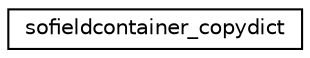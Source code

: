 digraph "Graphical Class Hierarchy"
{
 // LATEX_PDF_SIZE
  edge [fontname="Helvetica",fontsize="10",labelfontname="Helvetica",labelfontsize="10"];
  node [fontname="Helvetica",fontsize="10",shape=record];
  rankdir="LR";
  Node0 [label="sofieldcontainer_copydict",height=0.2,width=0.4,color="black", fillcolor="white", style="filled",URL="$structsofieldcontainer__copydict.html",tooltip=" "];
}
